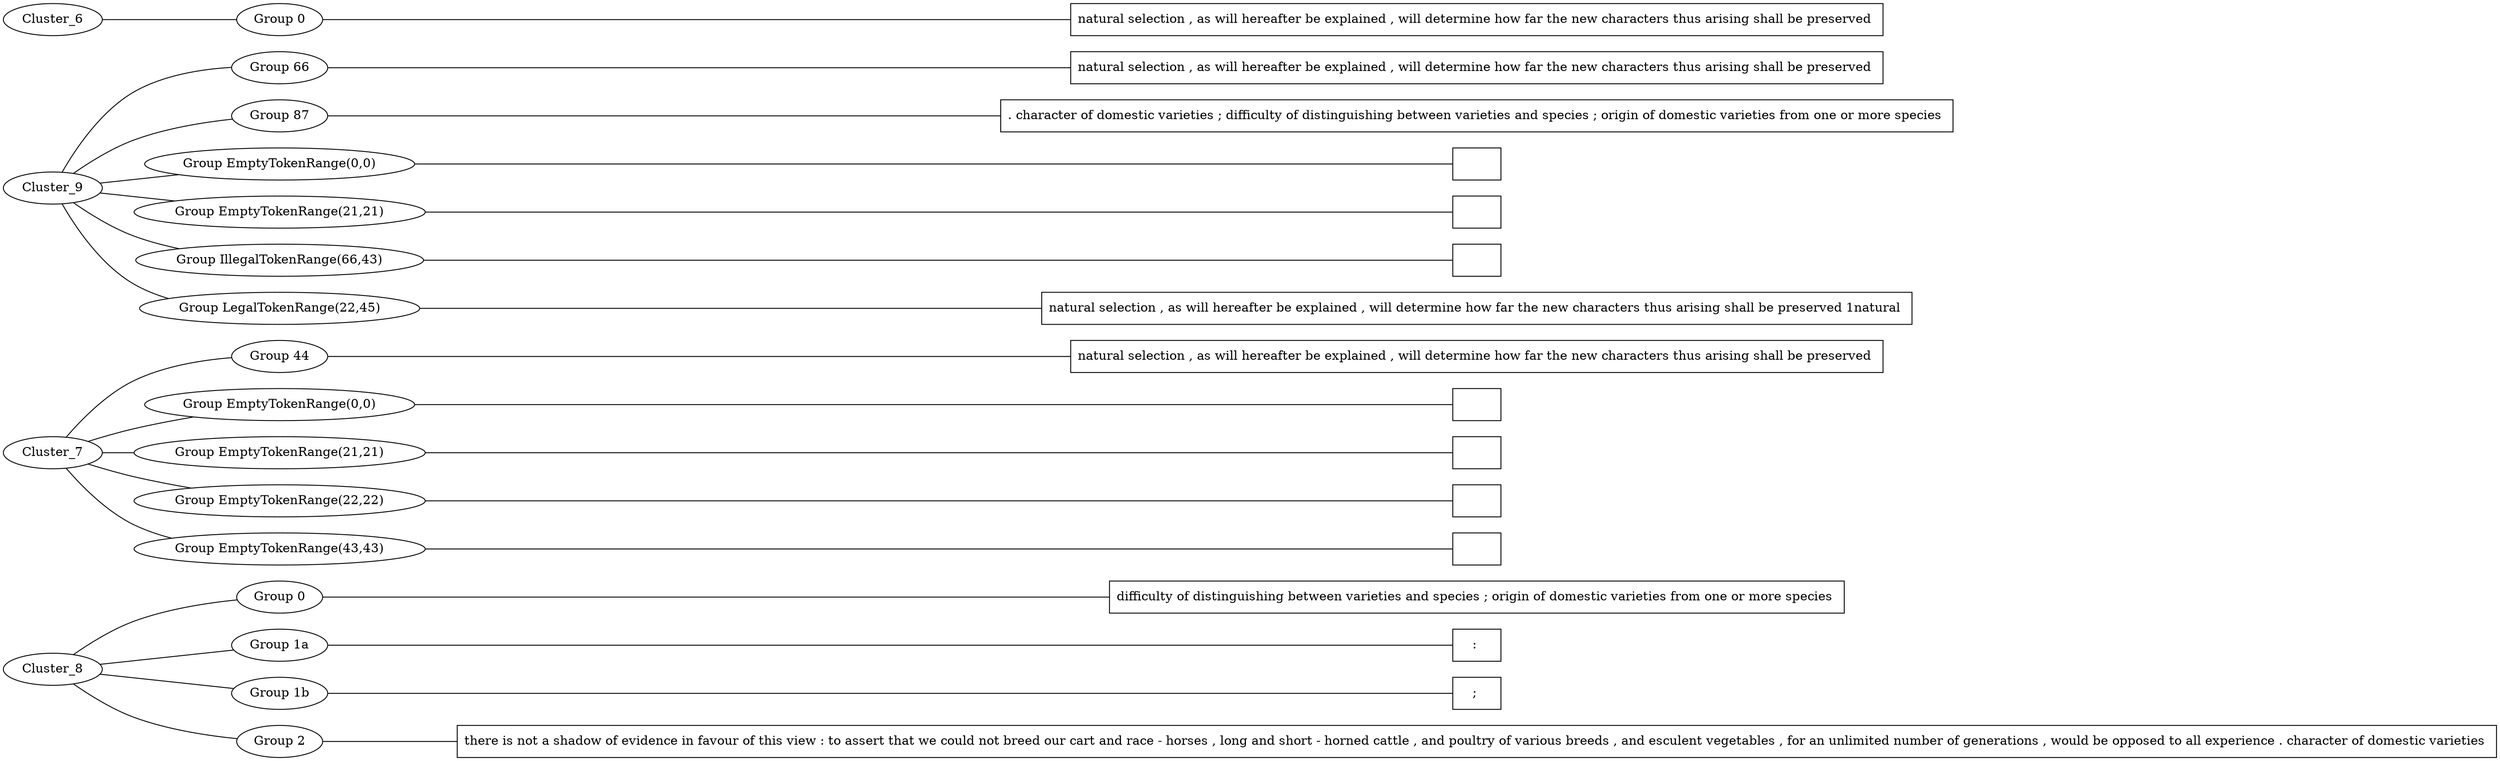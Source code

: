 graph MyGraph {
rankdir = LR
"Cluster_8_2_reading" [shape=box label="there is not a shadow of evidence in favour of this view : to assert that we could not breed our cart and race - horses , long and short - horned cattle , and poultry of various breeds , and esculent vegetables , for an unlimited number of generations , would be opposed to all experience . character of domestic varieties "]
"Cluster_8_1b_reading" [shape=box label="; "]
"Cluster_8_1a_reading" [shape=box label=": "]
"Cluster_8_0_reading" [shape=box label="difficulty of distinguishing between varieties and species ; origin of domestic varieties from one or more species "]
"Cluster_8_0" [label="Group 0"]
"Cluster_8_1a" [label="Group 1a"]
"Cluster_8_1b" [label="Group 1b"]
"Cluster_8_2" [label="Group 2"]
"Cluster_8_2" -- "Cluster_8_2_reading"
"Cluster_8_1b" -- "Cluster_8_1b_reading"
"Cluster_8_1a" -- "Cluster_8_1a_reading"
"Cluster_8_0" -- "Cluster_8_0_reading"
Cluster_8 -- "Cluster_8_2"
Cluster_8 -- "Cluster_8_1b"
Cluster_8 -- "Cluster_8_1a"
Cluster_8 -- "Cluster_8_0"
"Cluster_7_EmptyTokenRange(43,43)_reading" [shape=box label=""]
"Cluster_7_EmptyTokenRange(22,22)_reading" [shape=box label=""]
"Cluster_7_EmptyTokenRange(21,21)_reading" [shape=box label=""]
"Cluster_7_EmptyTokenRange(0,0)_reading" [shape=box label=""]
"Cluster_7_44_reading" [shape=box label="natural selection , as will hereafter be explained , will determine how far the new characters thus arising shall be preserved "]
"Cluster_7_44" [label="Group 44"]
"Cluster_7_EmptyTokenRange(0,0)" [label="Group EmptyTokenRange(0,0)"]
"Cluster_7_EmptyTokenRange(21,21)" [label="Group EmptyTokenRange(21,21)"]
"Cluster_7_EmptyTokenRange(22,22)" [label="Group EmptyTokenRange(22,22)"]
"Cluster_7_EmptyTokenRange(43,43)" [label="Group EmptyTokenRange(43,43)"]
"Cluster_7_EmptyTokenRange(43,43)" -- "Cluster_7_EmptyTokenRange(43,43)_reading"
"Cluster_7_EmptyTokenRange(22,22)" -- "Cluster_7_EmptyTokenRange(22,22)_reading"
"Cluster_7_EmptyTokenRange(21,21)" -- "Cluster_7_EmptyTokenRange(21,21)_reading"
"Cluster_7_EmptyTokenRange(0,0)" -- "Cluster_7_EmptyTokenRange(0,0)_reading"
"Cluster_7_44" -- "Cluster_7_44_reading"
Cluster_7 -- "Cluster_7_EmptyTokenRange(43,43)"
Cluster_7 -- "Cluster_7_EmptyTokenRange(22,22)"
Cluster_7 -- "Cluster_7_EmptyTokenRange(21,21)"
Cluster_7 -- "Cluster_7_EmptyTokenRange(0,0)"
Cluster_7 -- "Cluster_7_44"
"Cluster_9_LegalTokenRange(22,45)_reading" [shape=box label="natural selection , as will hereafter be explained , will determine how far the new characters thus arising shall be preserved 1natural "]
"Cluster_9_IllegalTokenRange(66,43)_reading" [shape=box label=""]
"Cluster_9_EmptyTokenRange(21,21)_reading" [shape=box label=""]
"Cluster_9_EmptyTokenRange(0,0)_reading" [shape=box label=""]
"Cluster_9_87_reading" [shape=box label=". character of domestic varieties ; difficulty of distinguishing between varieties and species ; origin of domestic varieties from one or more species "]
"Cluster_9_66_reading" [shape=box label="natural selection , as will hereafter be explained , will determine how far the new characters thus arising shall be preserved "]
"Cluster_9_66" [label="Group 66"]
"Cluster_9_87" [label="Group 87"]
"Cluster_9_EmptyTokenRange(0,0)" [label="Group EmptyTokenRange(0,0)"]
"Cluster_9_EmptyTokenRange(21,21)" [label="Group EmptyTokenRange(21,21)"]
"Cluster_9_IllegalTokenRange(66,43)" [label="Group IllegalTokenRange(66,43)"]
"Cluster_9_LegalTokenRange(22,45)" [label="Group LegalTokenRange(22,45)"]
"Cluster_9_LegalTokenRange(22,45)" -- "Cluster_9_LegalTokenRange(22,45)_reading"
"Cluster_9_IllegalTokenRange(66,43)" -- "Cluster_9_IllegalTokenRange(66,43)_reading"
"Cluster_9_EmptyTokenRange(21,21)" -- "Cluster_9_EmptyTokenRange(21,21)_reading"
"Cluster_9_EmptyTokenRange(0,0)" -- "Cluster_9_EmptyTokenRange(0,0)_reading"
"Cluster_9_87" -- "Cluster_9_87_reading"
"Cluster_9_66" -- "Cluster_9_66_reading"
Cluster_9 -- "Cluster_9_LegalTokenRange(22,45)"
Cluster_9 -- "Cluster_9_IllegalTokenRange(66,43)"
Cluster_9 -- "Cluster_9_EmptyTokenRange(21,21)"
Cluster_9 -- "Cluster_9_EmptyTokenRange(0,0)"
Cluster_9 -- "Cluster_9_87"
Cluster_9 -- "Cluster_9_66"
"Cluster_6_0_reading" [shape=box label="natural selection , as will hereafter be explained , will determine how far the new characters thus arising shall be preserved "]
"Cluster_6_0" [label="Group 0"]
"Cluster_6_0" -- "Cluster_6_0_reading"
Cluster_6 -- "Cluster_6_0"
}